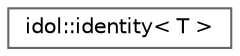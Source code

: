 digraph "Graphical Class Hierarchy"
{
 // LATEX_PDF_SIZE
  bgcolor="transparent";
  edge [fontname=Helvetica,fontsize=10,labelfontname=Helvetica,labelfontsize=10];
  node [fontname=Helvetica,fontsize=10,shape=box,height=0.2,width=0.4];
  rankdir="LR";
  Node0 [id="Node000000",label="idol::identity\< T \>",height=0.2,width=0.4,color="grey40", fillcolor="white", style="filled",URL="$structidol_1_1identity.html",tooltip=" "];
}
